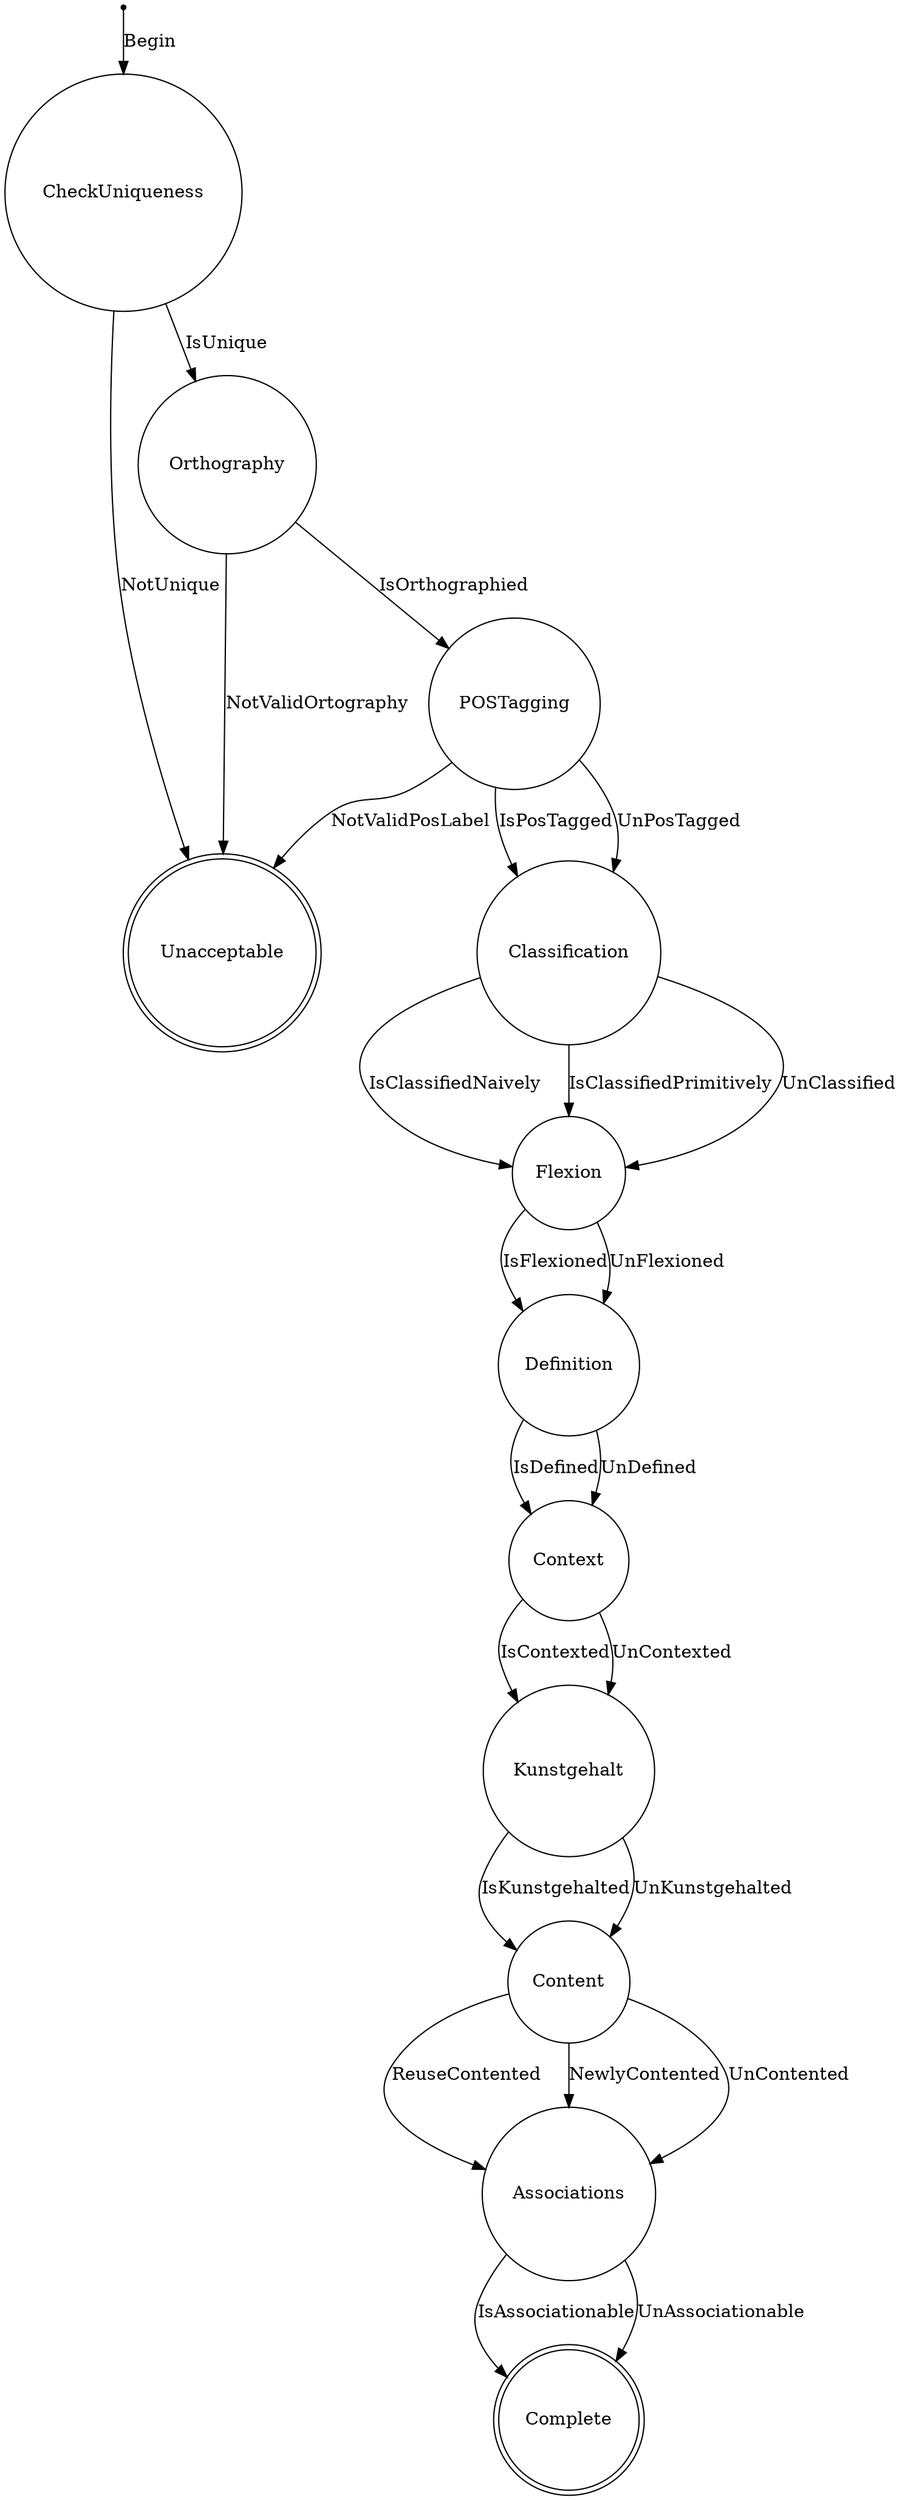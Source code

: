 digraph finite_state_machine {
	rankdir=TB;

	node [shape = doublecircle]; Complete, Unacceptable;
	
	node [shape = point]; Start;

	node [shape = circle];
	Start -> CheckUniqueness [ label = "Begin" ];

	CheckUniqueness -> Orthography [ label = "IsUnique" ];
	CheckUniqueness -> Unacceptable [ label = "NotUnique" ];

	Orthography -> POSTagging [ label = "IsOrthographied" ];
	Orthography -> Unacceptable [ label = "NotValidOrtography" ];

	POSTagging -> Classification [ label = "IsPosTagged" ];
	POSTagging -> Unacceptable [ label = "NotValidPosLabel" ];
	POSTagging -> Classification [ label = "UnPosTagged" ];

	Classification -> Flexion [ label = "IsClassifiedNaively" ];
	Classification -> Flexion [ label = "IsClassifiedPrimitively" ];
	Classification -> Flexion [ label = "UnClassified" ];

	Flexion -> Definition [ label = "IsFlexioned" ];
	Flexion -> Definition [ label = "UnFlexioned" ];

	Definition -> Context [ label = "IsDefined" ];
	Definition -> Context [ label = "UnDefined" ];

	Context -> Kunstgehalt [ label = "IsContexted" ];
	Context -> Kunstgehalt [ label = "UnContexted" ];

	Kunstgehalt -> Content [ label = "IsKunstgehalted" ];
	Kunstgehalt -> Content [ label = "UnKunstgehalted" ];

	Content -> Associations [ label = "ReuseContented" ];
	Content -> Associations [ label = "NewlyContented" ];
	Content -> Associations [ label = "UnContented" ];

	Associations -> Complete [ label = "IsAssociationable" ];
	Associations -> Complete [ label = "UnAssociationable" ];

	Unacceptable
}